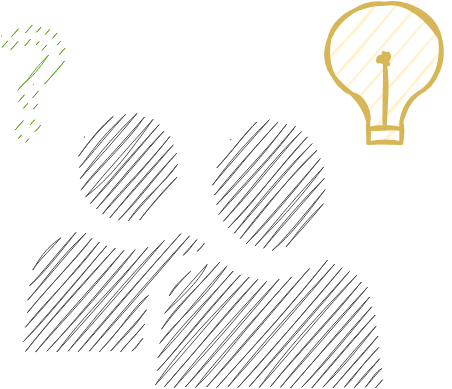 <mxfile version="20.3.0" type="device"><diagram id="52zsH3nrTG4iC6n4T82m" name="Seite-1"><mxGraphModel dx="1024" dy="675" grid="1" gridSize="10" guides="1" tooltips="1" connect="1" arrows="1" fold="1" page="1" pageScale="1" pageWidth="1169" pageHeight="827" math="0" shadow="0"><root><mxCell id="0"/><mxCell id="1" parent="0"/><mxCell id="1c7ek5vICA9f7CqyYc8S-1" value="" style="sketch=1;pointerEvents=1;shadow=0;dashed=0;html=1;strokeColor=none;labelPosition=center;verticalLabelPosition=bottom;verticalAlign=top;align=center;fillColor=#505050;shape=mxgraph.mscae.intune.user_group" vertex="1" parent="1"><mxGeometry x="380" y="220" width="180" height="137" as="geometry"/></mxCell><mxCell id="1c7ek5vICA9f7CqyYc8S-2" value="" style="html=1;verticalLabelPosition=bottom;align=center;labelBackgroundColor=#ffffff;verticalAlign=top;strokeWidth=2;strokeColor=#d6b656;shadow=0;dashed=0;shape=mxgraph.ios7.icons.lightbulb;sketch=1;fillColor=#fff2cc;" vertex="1" parent="1"><mxGeometry x="530" y="165.85" width="62.8" height="69.7" as="geometry"/></mxCell><mxCell id="1c7ek5vICA9f7CqyYc8S-4" value="" style="sketch=1;outlineConnect=0;fillColor=#60a917;strokeColor=#2D7600;dashed=0;verticalLabelPosition=bottom;verticalAlign=top;align=center;html=1;fontSize=12;fontStyle=0;aspect=fixed;pointerEvents=1;shape=mxgraph.aws4.question;fontColor=#ffffff;" vertex="1" parent="1"><mxGeometry x="370" y="176.57" width="31" height="58.98" as="geometry"/></mxCell></root></mxGraphModel></diagram></mxfile>